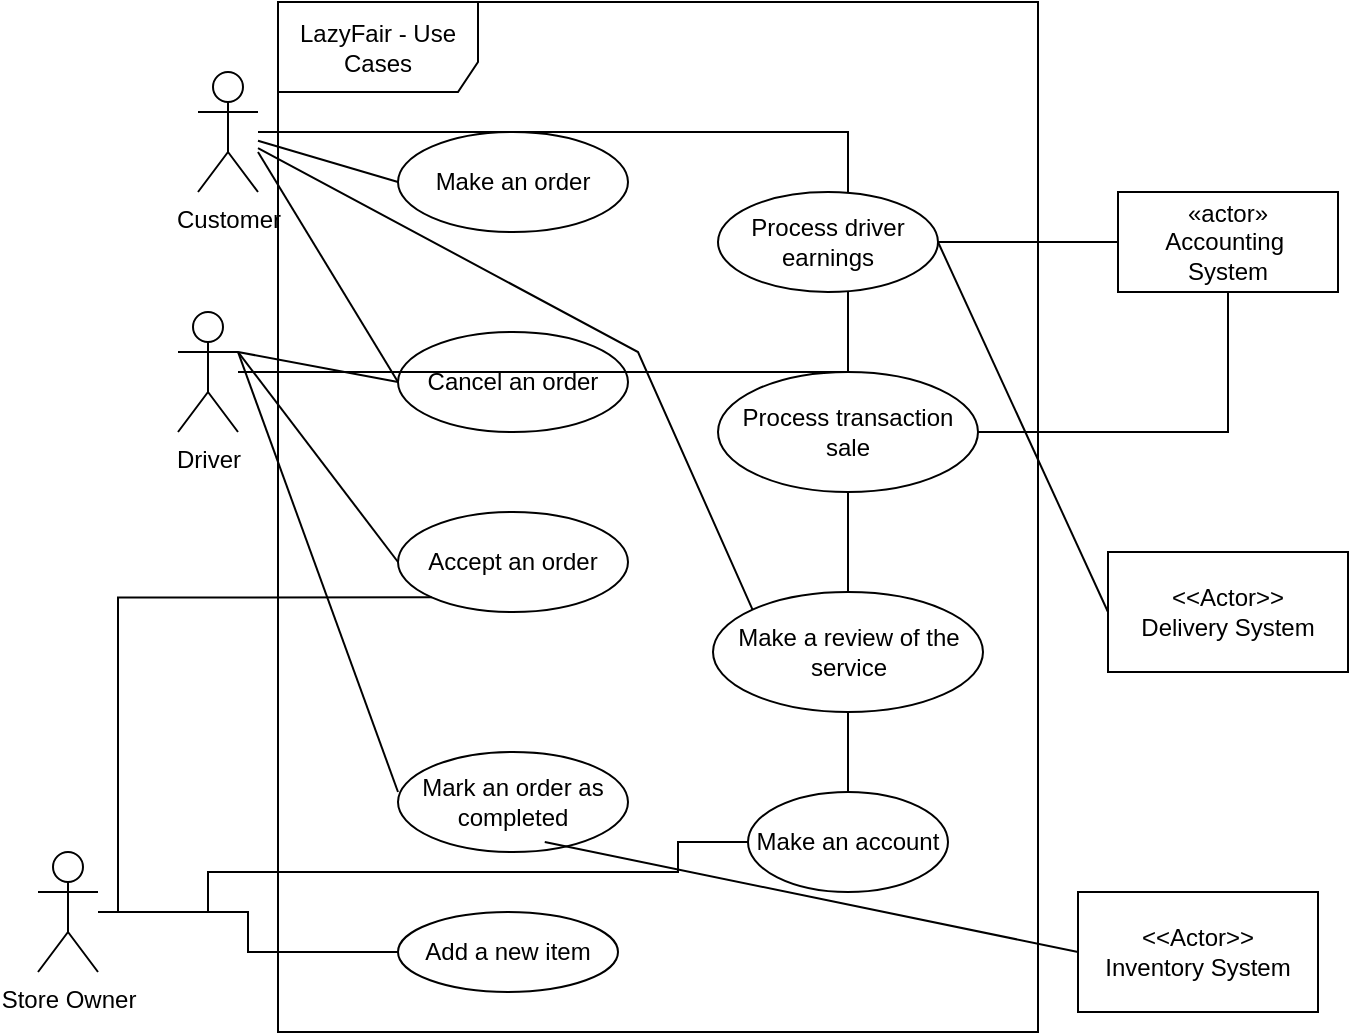 <mxfile version="26.1.0">
  <diagram name="Page-1" id="ibz8DViMXlBaN--OkZIH">
    <mxGraphModel dx="892" dy="671" grid="1" gridSize="10" guides="1" tooltips="1" connect="1" arrows="1" fold="1" page="1" pageScale="1" pageWidth="827" pageHeight="1169" math="0" shadow="0">
      <root>
        <mxCell id="0" />
        <mxCell id="1" parent="0" />
        <mxCell id="rD1ZoXlZe08rr5XbCh_b-1" value="LazyFair - Use Cases" style="shape=umlFrame;whiteSpace=wrap;html=1;pointerEvents=0;width=100;height=45;" vertex="1" parent="1">
          <mxGeometry x="280" y="385" width="380" height="515" as="geometry" />
        </mxCell>
        <mxCell id="rD1ZoXlZe08rr5XbCh_b-3" value="Make an order" style="ellipse;whiteSpace=wrap;html=1;" vertex="1" parent="1">
          <mxGeometry x="340" y="450" width="115" height="50" as="geometry" />
        </mxCell>
        <mxCell id="cIRuV8Rj02czdqpQ5D3a-1" value="Add a new item" style="ellipse;whiteSpace=wrap;html=1;" vertex="1" parent="1">
          <mxGeometry x="340" y="840" width="110" height="40" as="geometry" />
        </mxCell>
        <mxCell id="rD1ZoXlZe08rr5XbCh_b-4" value="Cancel an order" style="ellipse;whiteSpace=wrap;html=1;" vertex="1" parent="1">
          <mxGeometry x="340" y="550" width="115" height="50" as="geometry" />
        </mxCell>
        <mxCell id="rD1ZoXlZe08rr5XbCh_b-21" style="edgeStyle=orthogonalEdgeStyle;rounded=0;orthogonalLoop=1;jettySize=auto;html=1;endArrow=none;startFill=0;" edge="1" parent="1" source="cIRuV8Rj02czdqpQ5D3a-2" target="rD1ZoXlZe08rr5XbCh_b-10">
          <mxGeometry relative="1" as="geometry" />
        </mxCell>
        <mxCell id="cIRuV8Rj02czdqpQ5D3a-2" value="Driver" style="shape=umlActor;verticalLabelPosition=bottom;verticalAlign=top;html=1;outlineConnect=0;" vertex="1" parent="1">
          <mxGeometry x="230" y="540" width="30" height="60" as="geometry" />
        </mxCell>
        <mxCell id="rD1ZoXlZe08rr5XbCh_b-5" value="Accept an order" style="ellipse;whiteSpace=wrap;html=1;" vertex="1" parent="1">
          <mxGeometry x="340" y="640" width="115" height="50" as="geometry" />
        </mxCell>
        <mxCell id="rD1ZoXlZe08rr5XbCh_b-18" style="edgeStyle=orthogonalEdgeStyle;rounded=0;orthogonalLoop=1;jettySize=auto;html=1;endArrow=none;startFill=0;" edge="1" parent="1" source="cIRuV8Rj02czdqpQ5D3a-3" target="rD1ZoXlZe08rr5XbCh_b-10">
          <mxGeometry relative="1" as="geometry">
            <Array as="points">
              <mxPoint x="245" y="840" />
              <mxPoint x="245" y="820" />
              <mxPoint x="480" y="820" />
              <mxPoint x="480" y="805" />
            </Array>
          </mxGeometry>
        </mxCell>
        <mxCell id="rD1ZoXlZe08rr5XbCh_b-25" style="edgeStyle=orthogonalEdgeStyle;rounded=0;orthogonalLoop=1;jettySize=auto;html=1;endArrow=none;startFill=0;" edge="1" parent="1" source="cIRuV8Rj02czdqpQ5D3a-3" target="cIRuV8Rj02czdqpQ5D3a-1">
          <mxGeometry relative="1" as="geometry" />
        </mxCell>
        <mxCell id="rD1ZoXlZe08rr5XbCh_b-26" style="edgeStyle=orthogonalEdgeStyle;rounded=0;orthogonalLoop=1;jettySize=auto;html=1;entryX=0;entryY=1;entryDx=0;entryDy=0;endArrow=none;startFill=0;" edge="1" parent="1" source="cIRuV8Rj02czdqpQ5D3a-3" target="rD1ZoXlZe08rr5XbCh_b-5">
          <mxGeometry relative="1" as="geometry">
            <Array as="points">
              <mxPoint x="200" y="840" />
              <mxPoint x="200" y="682" />
            </Array>
          </mxGeometry>
        </mxCell>
        <mxCell id="cIRuV8Rj02czdqpQ5D3a-3" value="Store Owner&lt;span style=&quot;color: rgba(0, 0, 0, 0); font-family: monospace; font-size: 0px; text-align: start;&quot;&gt;%3CmxGraphModel%3E%3Croot%3E%3CmxCell%20id%3D%220%22%2F%3E%3CmxCell%20id%3D%221%22%20parent%3D%220%22%2F%3E%3CmxCell%20id%3D%222%22%20value%3D%22Actor%22%20style%3D%22shape%3DumlActor%3BverticalLabelPosition%3Dbottom%3BverticalAlign%3Dtop%3Bhtml%3D1%3BoutlineConnect%3D0%3B%22%20vertex%3D%221%22%20parent%3D%221%22%3E%3CmxGeometry%20x%3D%22230%22%20y%3D%22420%22%20width%3D%2230%22%20height%3D%2260%22%20as%3D%22geometry%22%2F%3E%3C%2FmxCell%3E%3C%2Froot%3E%3C%2FmxGraphModel%3E&lt;/span&gt;" style="shape=umlActor;verticalLabelPosition=bottom;verticalAlign=top;html=1;outlineConnect=0;" vertex="1" parent="1">
          <mxGeometry x="160" y="810" width="30" height="60" as="geometry" />
        </mxCell>
        <mxCell id="rD1ZoXlZe08rr5XbCh_b-6" value="Mark an order as completed" style="ellipse;whiteSpace=wrap;html=1;" vertex="1" parent="1">
          <mxGeometry x="340" y="760" width="115" height="50" as="geometry" />
        </mxCell>
        <mxCell id="rD1ZoXlZe08rr5XbCh_b-22" style="edgeStyle=orthogonalEdgeStyle;rounded=0;orthogonalLoop=1;jettySize=auto;html=1;endArrow=none;startFill=0;" edge="1" parent="1" source="cIRuV8Rj02czdqpQ5D3a-5" target="rD1ZoXlZe08rr5XbCh_b-10">
          <mxGeometry relative="1" as="geometry" />
        </mxCell>
        <mxCell id="cIRuV8Rj02czdqpQ5D3a-5" value="Customer&lt;span style=&quot;color: rgba(0, 0, 0, 0); font-family: monospace; font-size: 0px; text-align: start;&quot;&gt;%3CmxGraphModel%3E%3Croot%3E%3CmxCell%20id%3D%220%22%2F%3E%3CmxCell%20id%3D%221%22%20parent%3D%220%22%2F%3E%3CmxCell%20id%3D%222%22%20value%3D%22Actor%22%20style%3D%22shape%3DumlActor%3BverticalLabelPosition%3Dbottom%3BverticalAlign%3Dtop%3Bhtml%3D1%3BoutlineConnect%3D0%3B%22%20vertex%3D%221%22%20parent%3D%221%22%3E%3CmxGeometry%20x%3D%22230%22%20y%3D%22420%22%20width%3D%2230%22%20height%3D%2260%22%20as%3D%22geometry%22%2F%3E%3C%2FmxCell%3E%3C%2Froot%3E%3C%2FmxGraphModel%3E&lt;/span&gt;" style="shape=umlActor;verticalLabelPosition=bottom;verticalAlign=top;html=1;outlineConnect=0;" vertex="1" parent="1">
          <mxGeometry x="240" y="420" width="30" height="60" as="geometry" />
        </mxCell>
        <mxCell id="rD1ZoXlZe08rr5XbCh_b-7" value="Make a review of the service" style="ellipse;whiteSpace=wrap;html=1;" vertex="1" parent="1">
          <mxGeometry x="497.5" y="680" width="135" height="60" as="geometry" />
        </mxCell>
        <mxCell id="eqrMuBSTcKXrIwjARY2d-1" value="" style="endArrow=none;html=1;rounded=0;entryX=0;entryY=0.5;entryDx=0;entryDy=0;" edge="1" parent="1" source="cIRuV8Rj02czdqpQ5D3a-5" target="rD1ZoXlZe08rr5XbCh_b-3">
          <mxGeometry width="50" height="50" relative="1" as="geometry">
            <mxPoint x="270" y="560" as="sourcePoint" />
            <mxPoint x="320" y="510" as="targetPoint" />
          </mxGeometry>
        </mxCell>
        <mxCell id="rD1ZoXlZe08rr5XbCh_b-10" value="Make an account" style="ellipse;whiteSpace=wrap;html=1;" vertex="1" parent="1">
          <mxGeometry x="515" y="780" width="100" height="50" as="geometry" />
        </mxCell>
        <mxCell id="qXeXoqb5C93qJGl5Qcnj-1" value="" style="endArrow=none;html=1;rounded=0;entryX=0;entryY=0.5;entryDx=0;entryDy=0;" edge="1" parent="1" target="rD1ZoXlZe08rr5XbCh_b-4">
          <mxGeometry width="50" height="50" relative="1" as="geometry">
            <mxPoint x="270" y="460" as="sourcePoint" />
            <mxPoint x="440" y="620" as="targetPoint" />
          </mxGeometry>
        </mxCell>
        <mxCell id="qXeXoqb5C93qJGl5Qcnj-2" value="" style="endArrow=none;html=1;rounded=0;exitX=0;exitY=0.5;exitDx=0;exitDy=0;" edge="1" parent="1" source="rD1ZoXlZe08rr5XbCh_b-4">
          <mxGeometry width="50" height="50" relative="1" as="geometry">
            <mxPoint x="390" y="670" as="sourcePoint" />
            <mxPoint x="260" y="560" as="targetPoint" />
          </mxGeometry>
        </mxCell>
        <mxCell id="qXeXoqb5C93qJGl5Qcnj-3" value="" style="endArrow=none;html=1;rounded=0;entryX=0;entryY=0.5;entryDx=0;entryDy=0;exitX=1;exitY=0.333;exitDx=0;exitDy=0;exitPerimeter=0;" edge="1" parent="1" source="cIRuV8Rj02czdqpQ5D3a-2" target="rD1ZoXlZe08rr5XbCh_b-5">
          <mxGeometry width="50" height="50" relative="1" as="geometry">
            <mxPoint x="270" y="450" as="sourcePoint" />
            <mxPoint x="340" y="617.5" as="targetPoint" />
          </mxGeometry>
        </mxCell>
        <mxCell id="qXeXoqb5C93qJGl5Qcnj-5" value="" style="endArrow=none;html=1;rounded=0;exitX=1;exitY=0.333;exitDx=0;exitDy=0;exitPerimeter=0;" edge="1" parent="1" source="cIRuV8Rj02czdqpQ5D3a-2">
          <mxGeometry width="50" height="50" relative="1" as="geometry">
            <mxPoint x="270" y="450" as="sourcePoint" />
            <mxPoint x="340" y="780" as="targetPoint" />
          </mxGeometry>
        </mxCell>
        <mxCell id="rD1ZoXlZe08rr5XbCh_b-16" style="edgeStyle=orthogonalEdgeStyle;rounded=0;orthogonalLoop=1;jettySize=auto;html=1;endArrow=none;startFill=0;" edge="1" parent="1" source="rD1ZoXlZe08rr5XbCh_b-11" target="rD1ZoXlZe08rr5XbCh_b-14">
          <mxGeometry relative="1" as="geometry" />
        </mxCell>
        <mxCell id="tNfRSsahCnfLYyZVFN9g-1" value="&amp;lt;&amp;lt;Actor&amp;gt;&amp;gt;&lt;div&gt;Inventory System&lt;/div&gt;" style="rounded=0;whiteSpace=wrap;html=1;" vertex="1" parent="1">
          <mxGeometry x="680" y="830" width="120" height="60" as="geometry" />
        </mxCell>
        <mxCell id="rD1ZoXlZe08rr5XbCh_b-11" value="Process driver earnings" style="ellipse;whiteSpace=wrap;html=1;" vertex="1" parent="1">
          <mxGeometry x="500" y="480" width="110" height="50" as="geometry" />
        </mxCell>
        <mxCell id="rD1ZoXlZe08rr5XbCh_b-17" style="edgeStyle=orthogonalEdgeStyle;rounded=0;orthogonalLoop=1;jettySize=auto;html=1;endArrow=none;startFill=0;" edge="1" parent="1" source="rD1ZoXlZe08rr5XbCh_b-13" target="rD1ZoXlZe08rr5XbCh_b-14">
          <mxGeometry relative="1" as="geometry" />
        </mxCell>
        <mxCell id="rD1ZoXlZe08rr5XbCh_b-13" value="Process transaction sale" style="ellipse;whiteSpace=wrap;html=1;" vertex="1" parent="1">
          <mxGeometry x="500" y="570" width="130" height="60" as="geometry" />
        </mxCell>
        <mxCell id="tNfRSsahCnfLYyZVFN9g-3" value="" style="endArrow=none;html=1;rounded=0;entryX=0;entryY=0.5;entryDx=0;entryDy=0;exitX=0.638;exitY=0.9;exitDx=0;exitDy=0;exitPerimeter=0;" edge="1" parent="1" source="rD1ZoXlZe08rr5XbCh_b-6" target="tNfRSsahCnfLYyZVFN9g-1">
          <mxGeometry width="50" height="50" relative="1" as="geometry">
            <mxPoint x="590" y="961.333" as="sourcePoint" />
            <mxPoint x="560" y="670" as="targetPoint" />
          </mxGeometry>
        </mxCell>
        <mxCell id="rD1ZoXlZe08rr5XbCh_b-14" value="«actor»&lt;br&gt;Accounting&amp;nbsp;&lt;div&gt;System&lt;/div&gt;" style="html=1;whiteSpace=wrap;" vertex="1" parent="1">
          <mxGeometry x="700" y="480" width="110" height="50" as="geometry" />
        </mxCell>
        <mxCell id="GTMuLdnMICzxFIPT1_e--1" value="&amp;lt;&amp;lt;Actor&amp;gt;&amp;gt;&lt;div&gt;Delivery System&lt;/div&gt;" style="rounded=0;whiteSpace=wrap;html=1;" vertex="1" parent="1">
          <mxGeometry x="695" y="660" width="120" height="60" as="geometry" />
        </mxCell>
        <mxCell id="GTMuLdnMICzxFIPT1_e--3" value="" style="endArrow=none;html=1;rounded=0;entryX=0;entryY=0.5;entryDx=0;entryDy=0;exitX=1;exitY=0.5;exitDx=0;exitDy=0;" edge="1" parent="1" source="rD1ZoXlZe08rr5XbCh_b-11" target="GTMuLdnMICzxFIPT1_e--1">
          <mxGeometry width="50" height="50" relative="1" as="geometry">
            <mxPoint x="390" y="630" as="sourcePoint" />
            <mxPoint x="440" y="580" as="targetPoint" />
          </mxGeometry>
        </mxCell>
        <mxCell id="ojZ0N69ekk7AH-jiCM87-1" value="" style="endArrow=none;html=1;rounded=0;exitX=0;exitY=0;exitDx=0;exitDy=0;" edge="1" parent="1" source="rD1ZoXlZe08rr5XbCh_b-7" target="cIRuV8Rj02czdqpQ5D3a-5">
          <mxGeometry width="50" height="50" relative="1" as="geometry">
            <mxPoint x="390" y="700" as="sourcePoint" />
            <mxPoint x="440" y="650" as="targetPoint" />
            <Array as="points">
              <mxPoint x="460" y="560" />
            </Array>
          </mxGeometry>
        </mxCell>
      </root>
    </mxGraphModel>
  </diagram>
</mxfile>
